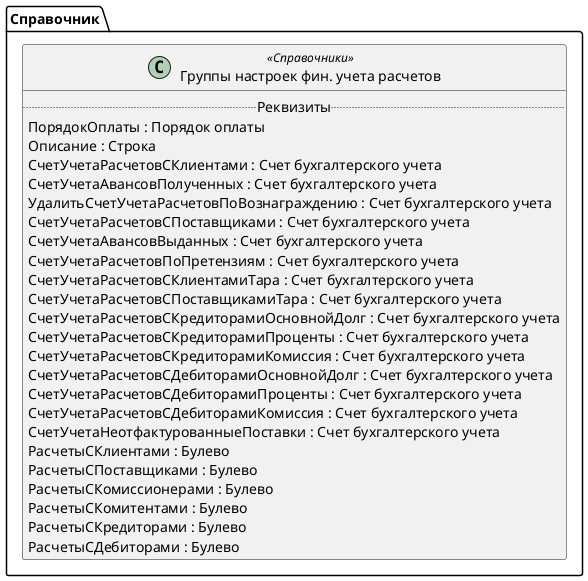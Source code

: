 ﻿@startuml ГруппыФинансовогоУчетаРасчетов
'!include templates.wsd
'..\include templates.wsd
class Справочник.ГруппыФинансовогоУчетаРасчетов as "Группы настроек фин. учета расчетов" <<Справочники>>
{
..Реквизиты..
ПорядокОплаты : Порядок оплаты
Описание : Строка
СчетУчетаРасчетовСКлиентами : Счет бухгалтерского учета
СчетУчетаАвансовПолученных : Счет бухгалтерского учета
УдалитьСчетУчетаРасчетовПоВознаграждению : Счет бухгалтерского учета
СчетУчетаРасчетовСПоставщиками : Счет бухгалтерского учета
СчетУчетаАвансовВыданных : Счет бухгалтерского учета
СчетУчетаРасчетовПоПретензиям : Счет бухгалтерского учета
СчетУчетаРасчетовСКлиентамиТара : Счет бухгалтерского учета
СчетУчетаРасчетовСПоставщикамиТара : Счет бухгалтерского учета
СчетУчетаРасчетовСКредиторамиОсновнойДолг : Счет бухгалтерского учета
СчетУчетаРасчетовСКредиторамиПроценты : Счет бухгалтерского учета
СчетУчетаРасчетовСКредиторамиКомиссия : Счет бухгалтерского учета
СчетУчетаРасчетовСДебиторамиОсновнойДолг : Счет бухгалтерского учета
СчетУчетаРасчетовСДебиторамиПроценты : Счет бухгалтерского учета
СчетУчетаРасчетовСДебиторамиКомиссия : Счет бухгалтерского учета
СчетУчетаНеотфактурованныеПоставки : Счет бухгалтерского учета
РасчетыСКлиентами : Булево
РасчетыСПоставщиками : Булево
РасчетыСКомиссионерами : Булево
РасчетыСКомитентами : Булево
РасчетыСКредиторами : Булево
РасчетыСДебиторами : Булево
}
@enduml
